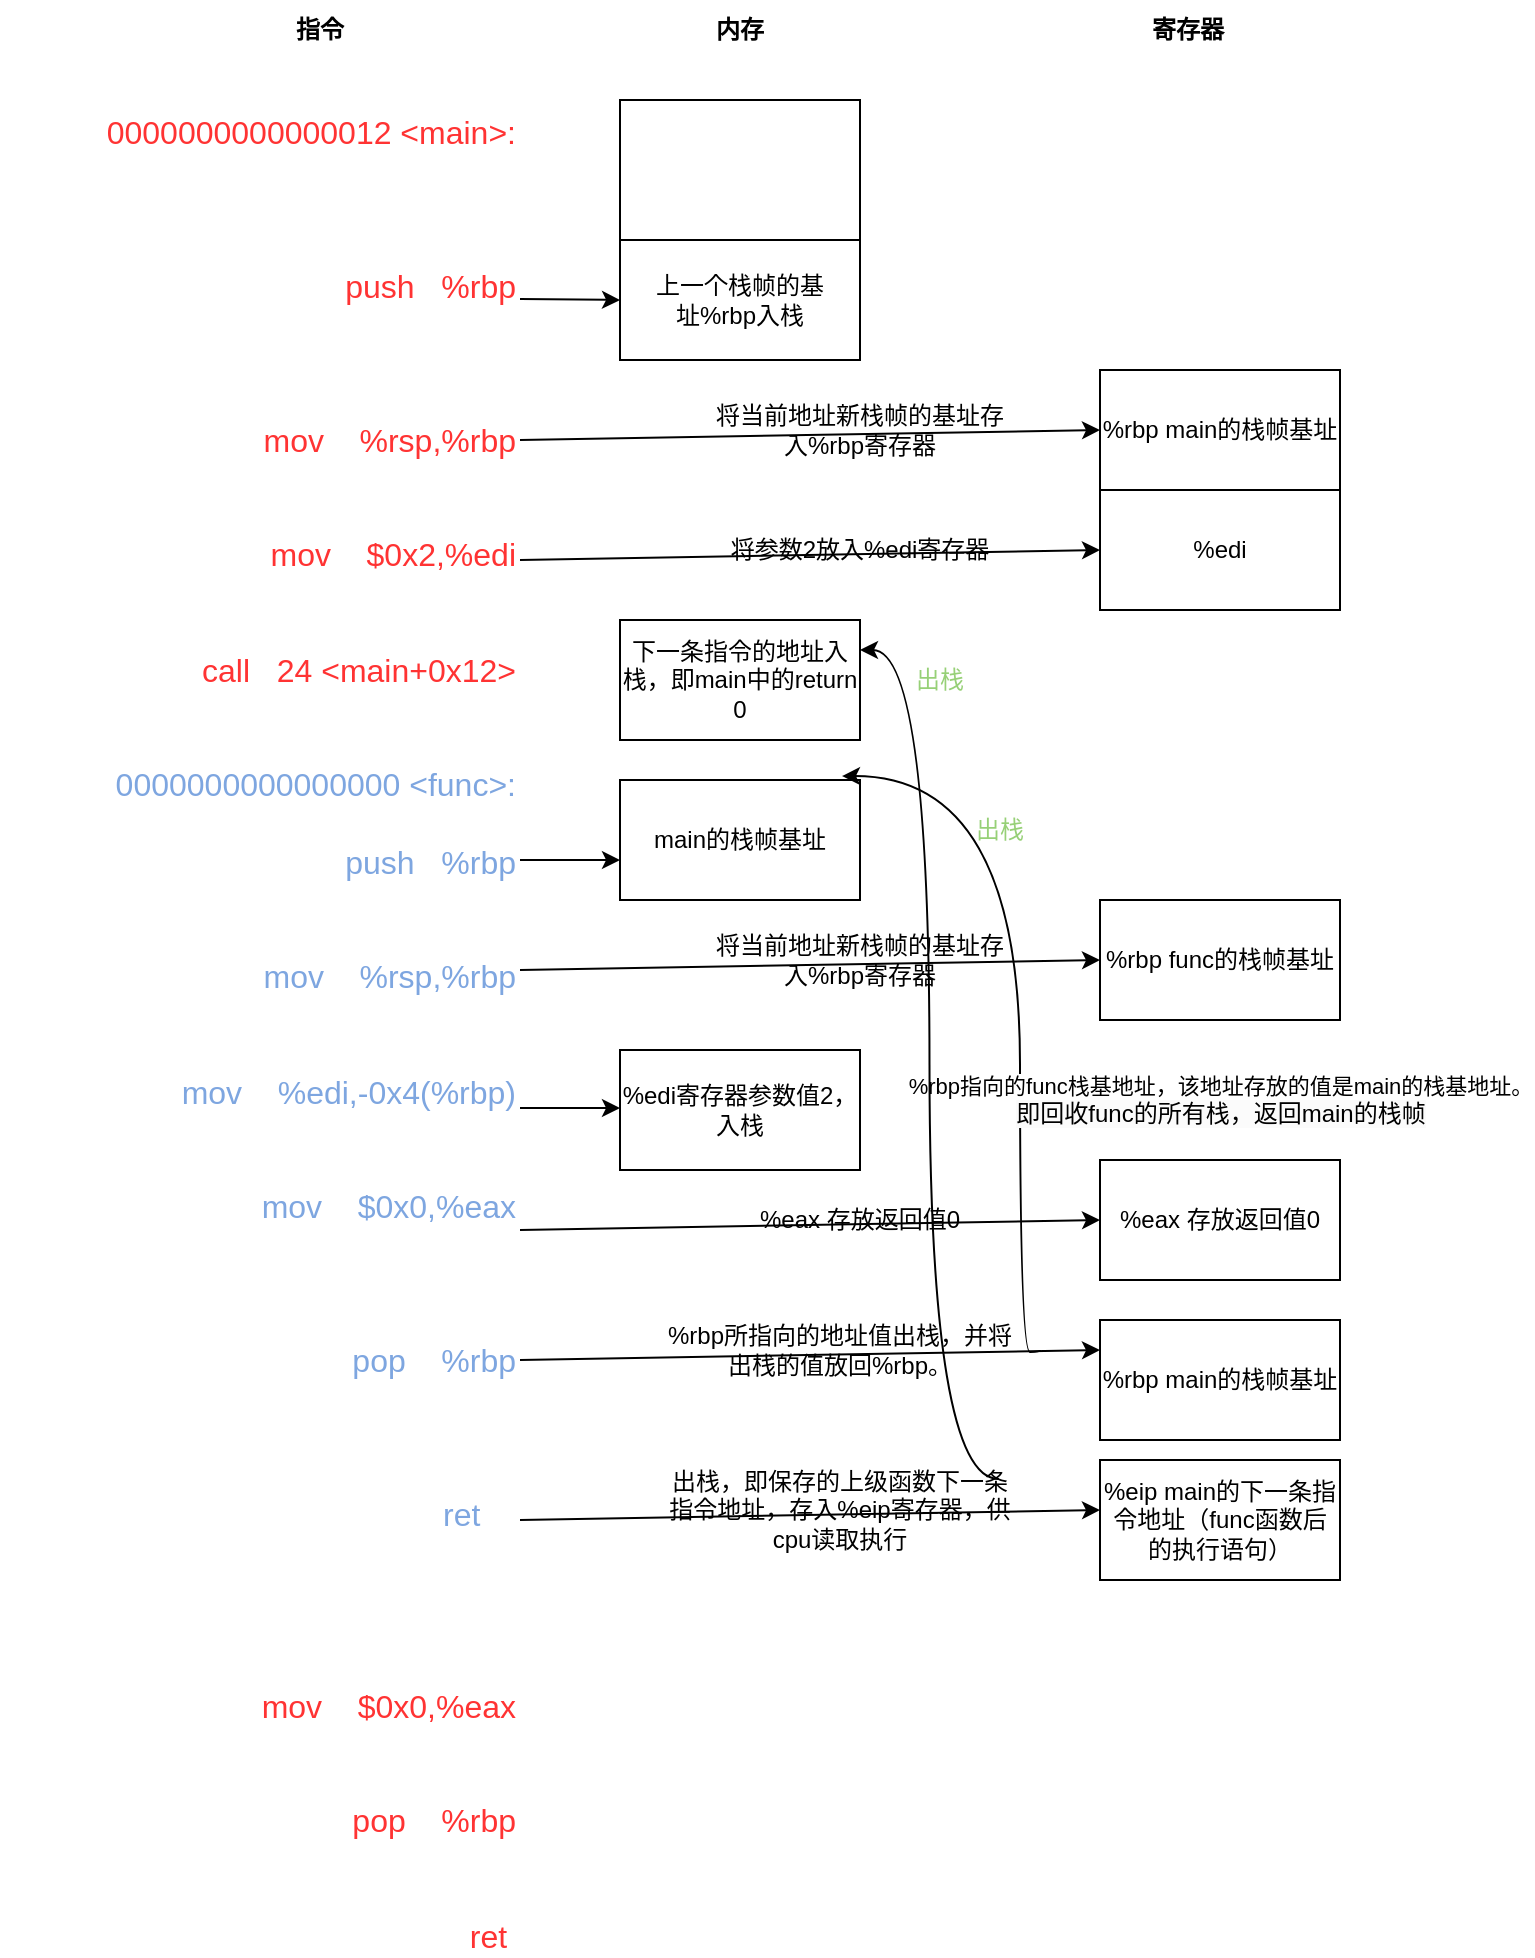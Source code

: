 <mxfile version="21.6.8" type="device">
  <diagram name="第 1 页" id="q_XHnhHHwEsFP2RFeVNA">
    <mxGraphModel dx="1065" dy="614" grid="1" gridSize="10" guides="1" tooltips="1" connect="1" arrows="1" fold="1" page="1" pageScale="1" pageWidth="827" pageHeight="1169" math="0" shadow="0">
      <root>
        <mxCell id="0" />
        <mxCell id="1" parent="0" />
        <mxCell id="kHGFjT267hHUA1n8bARW-74" value="" style="rounded=0;whiteSpace=wrap;html=1;" vertex="1" parent="1">
          <mxGeometry x="450" y="80" width="120" height="70" as="geometry" />
        </mxCell>
        <mxCell id="kHGFjT267hHUA1n8bARW-75" value="上一个栈帧的基址%rbp入栈" style="rounded=0;whiteSpace=wrap;html=1;" vertex="1" parent="1">
          <mxGeometry x="450" y="150" width="120" height="60" as="geometry" />
        </mxCell>
        <mxCell id="kHGFjT267hHUA1n8bARW-78" value="内存" style="text;strokeColor=none;align=center;fillColor=none;html=1;verticalAlign=middle;whiteSpace=wrap;rounded=0;fontStyle=1" vertex="1" parent="1">
          <mxGeometry x="480" y="30" width="60" height="30" as="geometry" />
        </mxCell>
        <mxCell id="kHGFjT267hHUA1n8bARW-79" value="寄存器" style="text;strokeColor=none;align=center;fillColor=none;html=1;verticalAlign=middle;whiteSpace=wrap;rounded=0;fontStyle=1" vertex="1" parent="1">
          <mxGeometry x="704" y="30" width="60" height="30" as="geometry" />
        </mxCell>
        <mxCell id="kHGFjT267hHUA1n8bARW-80" value="%rbp main的栈帧基址" style="rounded=0;whiteSpace=wrap;html=1;" vertex="1" parent="1">
          <mxGeometry x="690" y="215" width="120" height="60" as="geometry" />
        </mxCell>
        <mxCell id="kHGFjT267hHUA1n8bARW-83" value="将当前地址新栈帧的基址存入%rbp寄存器" style="text;strokeColor=none;align=center;fillColor=none;html=1;verticalAlign=middle;whiteSpace=wrap;rounded=0;" vertex="1" parent="1">
          <mxGeometry x="490" y="230" width="160" height="30" as="geometry" />
        </mxCell>
        <mxCell id="kHGFjT267hHUA1n8bARW-84" value="指令" style="text;strokeColor=none;align=center;fillColor=none;html=1;verticalAlign=middle;whiteSpace=wrap;rounded=0;fontStyle=1" vertex="1" parent="1">
          <mxGeometry x="270" y="30" width="60" height="30" as="geometry" />
        </mxCell>
        <mxCell id="kHGFjT267hHUA1n8bARW-85" value="&lt;div style=&quot;font-size: 16px;&quot;&gt;&lt;font color=&quot;#ff3333&quot;&gt;0000000000000012 &amp;lt;main&amp;gt;:&lt;/font&gt;&lt;/div&gt;&lt;div style=&quot;font-size: 16px;&quot;&gt;&lt;span style=&quot;background-color: initial; font-size: 16px;&quot;&gt;&lt;font color=&quot;#ff3333&quot;&gt;&lt;br style=&quot;font-size: 16px;&quot;&gt;&lt;/font&gt;&lt;/span&gt;&lt;/div&gt;&lt;div style=&quot;font-size: 16px;&quot;&gt;&lt;span style=&quot;background-color: initial; font-size: 16px;&quot;&gt;&lt;font color=&quot;#ff3333&quot;&gt;&lt;br&gt;&lt;/font&gt;&lt;/span&gt;&lt;/div&gt;&lt;div style=&quot;font-size: 16px;&quot;&gt;&lt;span style=&quot;background-color: initial; font-size: 16px;&quot;&gt;&lt;font color=&quot;#ff3333&quot;&gt;&lt;br&gt;&lt;/font&gt;&lt;/span&gt;&lt;/div&gt;&lt;div style=&quot;font-size: 16px;&quot;&gt;&lt;font color=&quot;#ff3333&quot;&gt;&lt;span style=&quot;background-color: initial; font-size: 16px;&quot;&gt;&lt;span style=&quot;font-size: 16px;&quot;&gt;&amp;nbsp;&lt;/span&gt;&lt;/span&gt;&lt;span style=&quot;background-color: initial; font-size: 16px;&quot;&gt;push&amp;nbsp; &amp;nbsp;%rbp&lt;/span&gt;&lt;br style=&quot;font-size: 16px;&quot;&gt;&lt;/font&gt;&lt;/div&gt;&lt;div style=&quot;font-size: 16px;&quot;&gt;&lt;font color=&quot;#ff3333&quot;&gt;&lt;br&gt;&lt;/font&gt;&lt;/div&gt;&lt;div style=&quot;font-size: 16px;&quot;&gt;&lt;font color=&quot;#ff3333&quot;&gt;&lt;br&gt;&lt;/font&gt;&lt;/div&gt;&lt;div style=&quot;font-size: 16px;&quot;&gt;&lt;font color=&quot;#ff3333&quot;&gt;&lt;br&gt;&lt;/font&gt;&lt;/div&gt;&lt;div style=&quot;font-size: 16px;&quot;&gt;&lt;font color=&quot;#ff3333&quot;&gt;mov&amp;nbsp; &amp;nbsp; %rsp,%rbp&lt;/font&gt;&lt;/div&gt;&lt;div style=&quot;font-size: 16px;&quot;&gt;&lt;font color=&quot;#ff3333&quot;&gt;&lt;br&gt;&lt;/font&gt;&lt;/div&gt;&lt;div style=&quot;font-size: 16px;&quot;&gt;&lt;font color=&quot;#ff3333&quot;&gt;&lt;br&gt;&lt;/font&gt;&lt;/div&gt;&lt;div style=&quot;font-size: 16px;&quot;&gt;&lt;font color=&quot;#ff3333&quot;&gt;mov&amp;nbsp; &amp;nbsp; $0x2,%edi&lt;/font&gt;&lt;/div&gt;&lt;div style=&quot;font-size: 16px;&quot;&gt;&lt;font color=&quot;#ff3333&quot;&gt;&lt;br&gt;&lt;/font&gt;&lt;/div&gt;&lt;div style=&quot;font-size: 16px;&quot;&gt;&lt;font color=&quot;#ff3333&quot;&gt;&lt;br&gt;&lt;/font&gt;&lt;/div&gt;&lt;div style=&quot;font-size: 16px;&quot;&gt;&lt;font color=&quot;#ff3333&quot;&gt;&amp;nbsp;call&amp;nbsp; &amp;nbsp;24 &amp;lt;main+0x12&amp;gt;&lt;/font&gt;&lt;/div&gt;&lt;div style=&quot;font-size: 16px;&quot;&gt;&lt;font color=&quot;#ff3333&quot;&gt;&lt;br&gt;&lt;/font&gt;&lt;/div&gt;&lt;div style=&quot;font-size: 16px;&quot;&gt;&lt;font color=&quot;#ff3333&quot;&gt;&lt;br&gt;&lt;/font&gt;&lt;/div&gt;&lt;div style=&quot;&quot;&gt;&lt;div style=&quot;&quot;&gt;&lt;font color=&quot;#7ea6e0&quot;&gt;0000000000000000 &amp;lt;func&amp;gt;:&lt;/font&gt;&lt;/div&gt;&lt;div style=&quot;&quot;&gt;&lt;br&gt;&lt;/div&gt;&lt;div style=&quot;&quot;&gt;&lt;font color=&quot;#7ea6e0&quot;&gt;push&amp;nbsp; &amp;nbsp;%rbp&lt;/font&gt;&lt;/div&gt;&lt;div style=&quot;&quot;&gt;&lt;font color=&quot;#7ea6e0&quot;&gt;&amp;nbsp;&lt;/font&gt;&lt;/div&gt;&lt;div style=&quot;&quot;&gt;&lt;font color=&quot;#7ea6e0&quot;&gt;&lt;br&gt;&lt;/font&gt;&lt;/div&gt;&lt;div style=&quot;&quot;&gt;&lt;font color=&quot;#7ea6e0&quot;&gt;mov&amp;nbsp; &amp;nbsp; %rsp,%rbp&lt;/font&gt;&lt;/div&gt;&lt;div style=&quot;&quot;&gt;&lt;font color=&quot;#7ea6e0&quot;&gt;&lt;br&gt;&lt;/font&gt;&lt;/div&gt;&lt;div style=&quot;&quot;&gt;&lt;font color=&quot;#7ea6e0&quot;&gt;&lt;br&gt;&lt;/font&gt;&lt;/div&gt;&lt;div style=&quot;&quot;&gt;&lt;font color=&quot;#7ea6e0&quot;&gt;&amp;nbsp; mov&amp;nbsp; &amp;nbsp; %edi,-0x4(%rbp)&lt;/font&gt;&lt;/div&gt;&lt;div style=&quot;&quot;&gt;&lt;font color=&quot;#7ea6e0&quot;&gt;&lt;br&gt;&lt;/font&gt;&lt;/div&gt;&lt;div style=&quot;&quot;&gt;&lt;font color=&quot;#7ea6e0&quot;&gt;&lt;br&gt;&lt;/font&gt;&lt;/div&gt;&lt;div style=&quot;&quot;&gt;&lt;font color=&quot;#7ea6e0&quot;&gt;&amp;nbsp;mov&amp;nbsp; &amp;nbsp; $0x0,%eax&lt;/font&gt;&lt;/div&gt;&lt;div style=&quot;&quot;&gt;&lt;font color=&quot;#7ea6e0&quot;&gt;&lt;br&gt;&lt;/font&gt;&lt;/div&gt;&lt;div style=&quot;&quot;&gt;&lt;font color=&quot;#7ea6e0&quot;&gt;&lt;br&gt;&lt;/font&gt;&lt;/div&gt;&lt;div style=&quot;&quot;&gt;&lt;font color=&quot;#7ea6e0&quot;&gt;&lt;br&gt;&lt;/font&gt;&lt;/div&gt;&lt;div style=&quot;&quot;&gt;&lt;font color=&quot;#7ea6e0&quot;&gt;&amp;nbsp; pop&amp;nbsp; &amp;nbsp; %rbp&lt;/font&gt;&lt;/div&gt;&lt;div style=&quot;&quot;&gt;&lt;font color=&quot;#7ea6e0&quot;&gt;&lt;br&gt;&lt;/font&gt;&lt;/div&gt;&lt;div style=&quot;&quot;&gt;&lt;font color=&quot;#7ea6e0&quot;&gt;&lt;br&gt;&lt;/font&gt;&lt;/div&gt;&lt;div style=&quot;&quot;&gt;&lt;br&gt;&lt;/div&gt;&lt;div style=&quot;&quot;&gt;&lt;font color=&quot;#7ea6e0&quot;&gt;ret&amp;nbsp;&lt;/font&gt;&lt;font color=&quot;#ff3333&quot;&gt; &amp;nbsp;&amp;nbsp;&lt;/font&gt;&lt;/div&gt;&lt;/div&gt;&lt;div style=&quot;font-size: 16px;&quot;&gt;&lt;font color=&quot;#ff3333&quot;&gt;&lt;br&gt;&lt;/font&gt;&lt;/div&gt;&lt;div style=&quot;font-size: 16px;&quot;&gt;&lt;font color=&quot;#ff3333&quot;&gt;&lt;br&gt;&lt;/font&gt;&lt;/div&gt;&lt;div style=&quot;font-size: 16px;&quot;&gt;&lt;font color=&quot;#ff3333&quot;&gt;&lt;br&gt;&lt;/font&gt;&lt;/div&gt;&lt;div style=&quot;font-size: 16px;&quot;&gt;&lt;font color=&quot;#ff3333&quot;&gt;&lt;br&gt;&lt;/font&gt;&lt;/div&gt;&lt;div style=&quot;font-size: 16px;&quot;&gt;&lt;font color=&quot;#ff3333&quot;&gt;&amp;nbsp; mov&amp;nbsp; &amp;nbsp; $0x0,%eax&lt;/font&gt;&lt;/div&gt;&lt;div style=&quot;font-size: 16px;&quot;&gt;&lt;font color=&quot;#ff3333&quot;&gt;&lt;br&gt;&lt;/font&gt;&lt;/div&gt;&lt;div style=&quot;font-size: 16px;&quot;&gt;&lt;font color=&quot;#ff3333&quot;&gt;&lt;br&gt;&lt;/font&gt;&lt;/div&gt;&lt;div style=&quot;font-size: 16px;&quot;&gt;&lt;font color=&quot;#ff3333&quot;&gt;&amp;nbsp;pop&amp;nbsp; &amp;nbsp; %rbp&lt;/font&gt;&lt;/div&gt;&lt;div style=&quot;font-size: 16px;&quot;&gt;&lt;font color=&quot;#ff3333&quot;&gt;&lt;br&gt;&lt;/font&gt;&lt;/div&gt;&lt;div style=&quot;font-size: 16px;&quot;&gt;&lt;font color=&quot;#ff3333&quot;&gt;&lt;br&gt;&lt;/font&gt;&lt;/div&gt;&lt;div style=&quot;font-size: 16px;&quot;&gt;&lt;font color=&quot;#ff3333&quot;&gt;&amp;nbsp; &amp;nbsp; &amp;nbsp; &amp;nbsp; &amp;nbsp; &amp;nbsp; &amp;nbsp;&amp;nbsp;&lt;span style=&quot;font-size: 16px;&quot;&gt;&lt;span style=&quot;font-size: 16px;&quot;&gt;&amp;nbsp;&amp;nbsp;&amp;nbsp;&amp;nbsp;&lt;/span&gt;&lt;/span&gt;ret&amp;nbsp;&lt;/font&gt;&lt;/div&gt;" style="text;strokeColor=none;align=right;fillColor=none;html=1;verticalAlign=top;whiteSpace=wrap;rounded=0;fontSize=16;" vertex="1" parent="1">
          <mxGeometry x="140" y="80" width="260" height="810" as="geometry" />
        </mxCell>
        <mxCell id="kHGFjT267hHUA1n8bARW-86" value="" style="endArrow=classic;html=1;rounded=0;" edge="1" parent="1">
          <mxGeometry width="50" height="50" relative="1" as="geometry">
            <mxPoint x="400" y="179.5" as="sourcePoint" />
            <mxPoint x="450" y="180" as="targetPoint" />
          </mxGeometry>
        </mxCell>
        <mxCell id="kHGFjT267hHUA1n8bARW-87" value="" style="endArrow=classic;html=1;rounded=0;entryX=0;entryY=0.5;entryDx=0;entryDy=0;" edge="1" parent="1" target="kHGFjT267hHUA1n8bARW-80">
          <mxGeometry width="50" height="50" relative="1" as="geometry">
            <mxPoint x="400" y="250" as="sourcePoint" />
            <mxPoint x="490" y="250" as="targetPoint" />
          </mxGeometry>
        </mxCell>
        <mxCell id="kHGFjT267hHUA1n8bARW-88" value="%edi" style="rounded=0;whiteSpace=wrap;html=1;" vertex="1" parent="1">
          <mxGeometry x="690" y="275" width="120" height="60" as="geometry" />
        </mxCell>
        <mxCell id="kHGFjT267hHUA1n8bARW-89" value="将参数2放入%edi寄存器" style="text;strokeColor=none;align=center;fillColor=none;html=1;verticalAlign=middle;whiteSpace=wrap;rounded=0;" vertex="1" parent="1">
          <mxGeometry x="490" y="290" width="160" height="30" as="geometry" />
        </mxCell>
        <mxCell id="kHGFjT267hHUA1n8bARW-90" value="" style="endArrow=classic;html=1;rounded=0;entryX=0;entryY=0.5;entryDx=0;entryDy=0;" edge="1" parent="1" target="kHGFjT267hHUA1n8bARW-88">
          <mxGeometry width="50" height="50" relative="1" as="geometry">
            <mxPoint x="400" y="310" as="sourcePoint" />
            <mxPoint x="490" y="310" as="targetPoint" />
          </mxGeometry>
        </mxCell>
        <mxCell id="kHGFjT267hHUA1n8bARW-92" value="main的栈帧基址" style="rounded=0;whiteSpace=wrap;html=1;" vertex="1" parent="1">
          <mxGeometry x="450" y="420" width="120" height="60" as="geometry" />
        </mxCell>
        <mxCell id="kHGFjT267hHUA1n8bARW-93" value="%rbp func的栈帧基址" style="rounded=0;whiteSpace=wrap;html=1;" vertex="1" parent="1">
          <mxGeometry x="690" y="480" width="120" height="60" as="geometry" />
        </mxCell>
        <mxCell id="kHGFjT267hHUA1n8bARW-94" value="将当前地址新栈帧的基址存入%rbp寄存器" style="text;strokeColor=none;align=center;fillColor=none;html=1;verticalAlign=middle;whiteSpace=wrap;rounded=0;" vertex="1" parent="1">
          <mxGeometry x="490" y="495" width="160" height="30" as="geometry" />
        </mxCell>
        <mxCell id="kHGFjT267hHUA1n8bARW-95" value="" style="endArrow=classic;html=1;rounded=0;entryX=0;entryY=0.5;entryDx=0;entryDy=0;" edge="1" parent="1" target="kHGFjT267hHUA1n8bARW-93">
          <mxGeometry width="50" height="50" relative="1" as="geometry">
            <mxPoint x="400" y="515" as="sourcePoint" />
            <mxPoint x="490" y="515" as="targetPoint" />
          </mxGeometry>
        </mxCell>
        <mxCell id="kHGFjT267hHUA1n8bARW-101" value="" style="endArrow=classic;html=1;rounded=0;" edge="1" parent="1">
          <mxGeometry width="50" height="50" relative="1" as="geometry">
            <mxPoint x="400" y="460" as="sourcePoint" />
            <mxPoint x="450" y="460" as="targetPoint" />
          </mxGeometry>
        </mxCell>
        <mxCell id="kHGFjT267hHUA1n8bARW-102" value="%edi寄存器参数值2，入栈" style="rounded=0;whiteSpace=wrap;html=1;" vertex="1" parent="1">
          <mxGeometry x="450" y="555" width="120" height="60" as="geometry" />
        </mxCell>
        <mxCell id="kHGFjT267hHUA1n8bARW-103" value="" style="endArrow=classic;html=1;rounded=0;" edge="1" parent="1">
          <mxGeometry width="50" height="50" relative="1" as="geometry">
            <mxPoint x="400" y="584" as="sourcePoint" />
            <mxPoint x="450" y="584" as="targetPoint" />
          </mxGeometry>
        </mxCell>
        <mxCell id="kHGFjT267hHUA1n8bARW-104" value="%eax 存放返回值0" style="rounded=0;whiteSpace=wrap;html=1;" vertex="1" parent="1">
          <mxGeometry x="690" y="610" width="120" height="60" as="geometry" />
        </mxCell>
        <mxCell id="kHGFjT267hHUA1n8bARW-107" value="%eax 存放返回值0" style="text;strokeColor=none;align=center;fillColor=none;html=1;verticalAlign=middle;whiteSpace=wrap;rounded=0;" vertex="1" parent="1">
          <mxGeometry x="490" y="625" width="160" height="30" as="geometry" />
        </mxCell>
        <mxCell id="kHGFjT267hHUA1n8bARW-108" value="" style="endArrow=classic;html=1;rounded=0;entryX=0;entryY=0.5;entryDx=0;entryDy=0;" edge="1" parent="1">
          <mxGeometry width="50" height="50" relative="1" as="geometry">
            <mxPoint x="400" y="645" as="sourcePoint" />
            <mxPoint x="690" y="640" as="targetPoint" />
          </mxGeometry>
        </mxCell>
        <mxCell id="kHGFjT267hHUA1n8bARW-109" value="%rbp main的栈帧基址" style="rounded=0;whiteSpace=wrap;html=1;" vertex="1" parent="1">
          <mxGeometry x="690" y="690" width="120" height="60" as="geometry" />
        </mxCell>
        <mxCell id="kHGFjT267hHUA1n8bARW-112" value="" style="endArrow=classic;html=1;rounded=0;entryX=0;entryY=0.5;entryDx=0;entryDy=0;" edge="1" parent="1">
          <mxGeometry width="50" height="50" relative="1" as="geometry">
            <mxPoint x="400" y="710" as="sourcePoint" />
            <mxPoint x="690" y="705" as="targetPoint" />
          </mxGeometry>
        </mxCell>
        <mxCell id="kHGFjT267hHUA1n8bARW-117" value="%rbp所指向的地址值出栈，并将出栈的值放回%rbp。&lt;br&gt;" style="text;strokeColor=none;align=center;fillColor=none;html=1;verticalAlign=middle;whiteSpace=wrap;rounded=0;" vertex="1" parent="1">
          <mxGeometry x="470" y="690" width="180" height="30" as="geometry" />
        </mxCell>
        <mxCell id="kHGFjT267hHUA1n8bARW-119" value="" style="endArrow=classic;html=1;rounded=0;edgeStyle=orthogonalEdgeStyle;curved=1;entryX=0.925;entryY=-0.033;entryDx=0;entryDy=0;entryPerimeter=0;" edge="1" parent="1" target="kHGFjT267hHUA1n8bARW-92">
          <mxGeometry width="50" height="50" relative="1" as="geometry">
            <mxPoint x="660" y="705" as="sourcePoint" />
            <mxPoint x="610" y="400" as="targetPoint" />
            <Array as="points">
              <mxPoint x="660" y="706" />
              <mxPoint x="650" y="706" />
              <mxPoint x="650" y="418" />
            </Array>
          </mxGeometry>
        </mxCell>
        <mxCell id="kHGFjT267hHUA1n8bARW-120" value="%rbp指向的func栈基地址，该地址存放的值是main的栈基地址。&lt;br style=&quot;border-color: var(--border-color); font-size: 12px; background-color: rgb(251, 251, 251);&quot;&gt;&lt;span style=&quot;font-size: 12px; background-color: rgb(251, 251, 251);&quot;&gt;即回收func的所有栈，返回main的栈帧&lt;/span&gt;" style="edgeLabel;html=1;align=center;verticalAlign=middle;resizable=0;points=[];" vertex="1" connectable="0" parent="kHGFjT267hHUA1n8bARW-119">
          <mxGeometry x="0.345" y="18" relative="1" as="geometry">
            <mxPoint x="118" y="124" as="offset" />
          </mxGeometry>
        </mxCell>
        <mxCell id="kHGFjT267hHUA1n8bARW-121" value="下一条指令的地址入栈，即main中的return 0" style="rounded=0;whiteSpace=wrap;html=1;" vertex="1" parent="1">
          <mxGeometry x="450" y="340" width="120" height="60" as="geometry" />
        </mxCell>
        <mxCell id="kHGFjT267hHUA1n8bARW-122" value="出栈" style="text;strokeColor=none;align=center;fillColor=none;html=1;verticalAlign=middle;whiteSpace=wrap;rounded=0;fontColor=#97D077;" vertex="1" parent="1">
          <mxGeometry x="610" y="430" width="60" height="30" as="geometry" />
        </mxCell>
        <mxCell id="kHGFjT267hHUA1n8bARW-124" value="出栈" style="text;strokeColor=none;align=center;fillColor=none;html=1;verticalAlign=middle;whiteSpace=wrap;rounded=0;fontColor=#97D077;" vertex="1" parent="1">
          <mxGeometry x="580" y="355" width="60" height="30" as="geometry" />
        </mxCell>
        <mxCell id="kHGFjT267hHUA1n8bARW-125" value="%eip main的下一条指令地址（func函数后的执行语句）" style="rounded=0;whiteSpace=wrap;html=1;" vertex="1" parent="1">
          <mxGeometry x="690" y="760" width="120" height="60" as="geometry" />
        </mxCell>
        <mxCell id="kHGFjT267hHUA1n8bARW-126" value="" style="endArrow=classic;html=1;rounded=0;entryX=0;entryY=0.5;entryDx=0;entryDy=0;" edge="1" parent="1">
          <mxGeometry width="50" height="50" relative="1" as="geometry">
            <mxPoint x="400" y="790" as="sourcePoint" />
            <mxPoint x="690" y="785" as="targetPoint" />
          </mxGeometry>
        </mxCell>
        <mxCell id="kHGFjT267hHUA1n8bARW-127" value="出栈，即保存的上级函数下一条指令地址，存入%eip寄存器，供cpu读取执行" style="text;strokeColor=none;align=center;fillColor=none;html=1;verticalAlign=middle;whiteSpace=wrap;rounded=0;" vertex="1" parent="1">
          <mxGeometry x="470" y="770" width="180" height="30" as="geometry" />
        </mxCell>
        <mxCell id="kHGFjT267hHUA1n8bARW-129" value="" style="endArrow=classic;html=1;rounded=0;edgeStyle=orthogonalEdgeStyle;curved=1;entryX=1;entryY=0.25;entryDx=0;entryDy=0;" edge="1" parent="1" target="kHGFjT267hHUA1n8bARW-121">
          <mxGeometry width="50" height="50" relative="1" as="geometry">
            <mxPoint x="639.5" y="769.5" as="sourcePoint" />
            <mxPoint x="689.5" y="719.5" as="targetPoint" />
          </mxGeometry>
        </mxCell>
      </root>
    </mxGraphModel>
  </diagram>
</mxfile>
